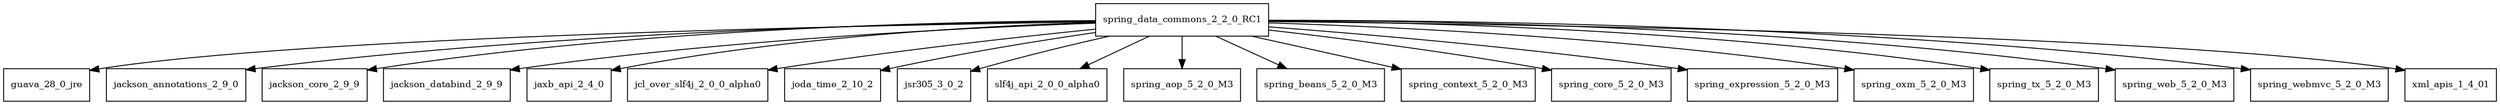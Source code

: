 digraph spring_data_commons_2_2_0_RC1_dependencies {
  node [shape = box, fontsize=10.0];
  spring_data_commons_2_2_0_RC1 -> guava_28_0_jre;
  spring_data_commons_2_2_0_RC1 -> jackson_annotations_2_9_0;
  spring_data_commons_2_2_0_RC1 -> jackson_core_2_9_9;
  spring_data_commons_2_2_0_RC1 -> jackson_databind_2_9_9;
  spring_data_commons_2_2_0_RC1 -> jaxb_api_2_4_0;
  spring_data_commons_2_2_0_RC1 -> jcl_over_slf4j_2_0_0_alpha0;
  spring_data_commons_2_2_0_RC1 -> joda_time_2_10_2;
  spring_data_commons_2_2_0_RC1 -> jsr305_3_0_2;
  spring_data_commons_2_2_0_RC1 -> slf4j_api_2_0_0_alpha0;
  spring_data_commons_2_2_0_RC1 -> spring_aop_5_2_0_M3;
  spring_data_commons_2_2_0_RC1 -> spring_beans_5_2_0_M3;
  spring_data_commons_2_2_0_RC1 -> spring_context_5_2_0_M3;
  spring_data_commons_2_2_0_RC1 -> spring_core_5_2_0_M3;
  spring_data_commons_2_2_0_RC1 -> spring_expression_5_2_0_M3;
  spring_data_commons_2_2_0_RC1 -> spring_oxm_5_2_0_M3;
  spring_data_commons_2_2_0_RC1 -> spring_tx_5_2_0_M3;
  spring_data_commons_2_2_0_RC1 -> spring_web_5_2_0_M3;
  spring_data_commons_2_2_0_RC1 -> spring_webmvc_5_2_0_M3;
  spring_data_commons_2_2_0_RC1 -> xml_apis_1_4_01;
}
